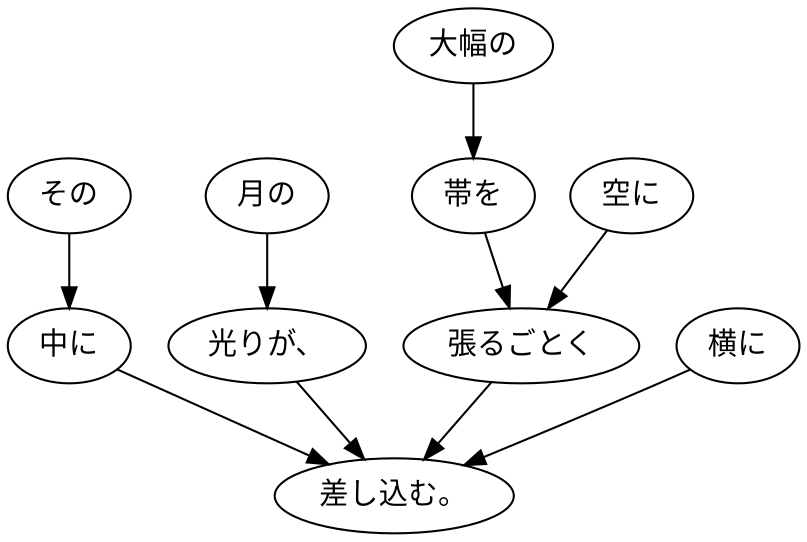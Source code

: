 digraph graph3335 {
	node0 [label="その"];
	node1 [label="中に"];
	node2 [label="月の"];
	node3 [label="光りが、"];
	node4 [label="大幅の"];
	node5 [label="帯を"];
	node6 [label="空に"];
	node7 [label="張るごとく"];
	node8 [label="横に"];
	node9 [label="差し込む。"];
	node0 -> node1;
	node1 -> node9;
	node2 -> node3;
	node3 -> node9;
	node4 -> node5;
	node5 -> node7;
	node6 -> node7;
	node7 -> node9;
	node8 -> node9;
}

